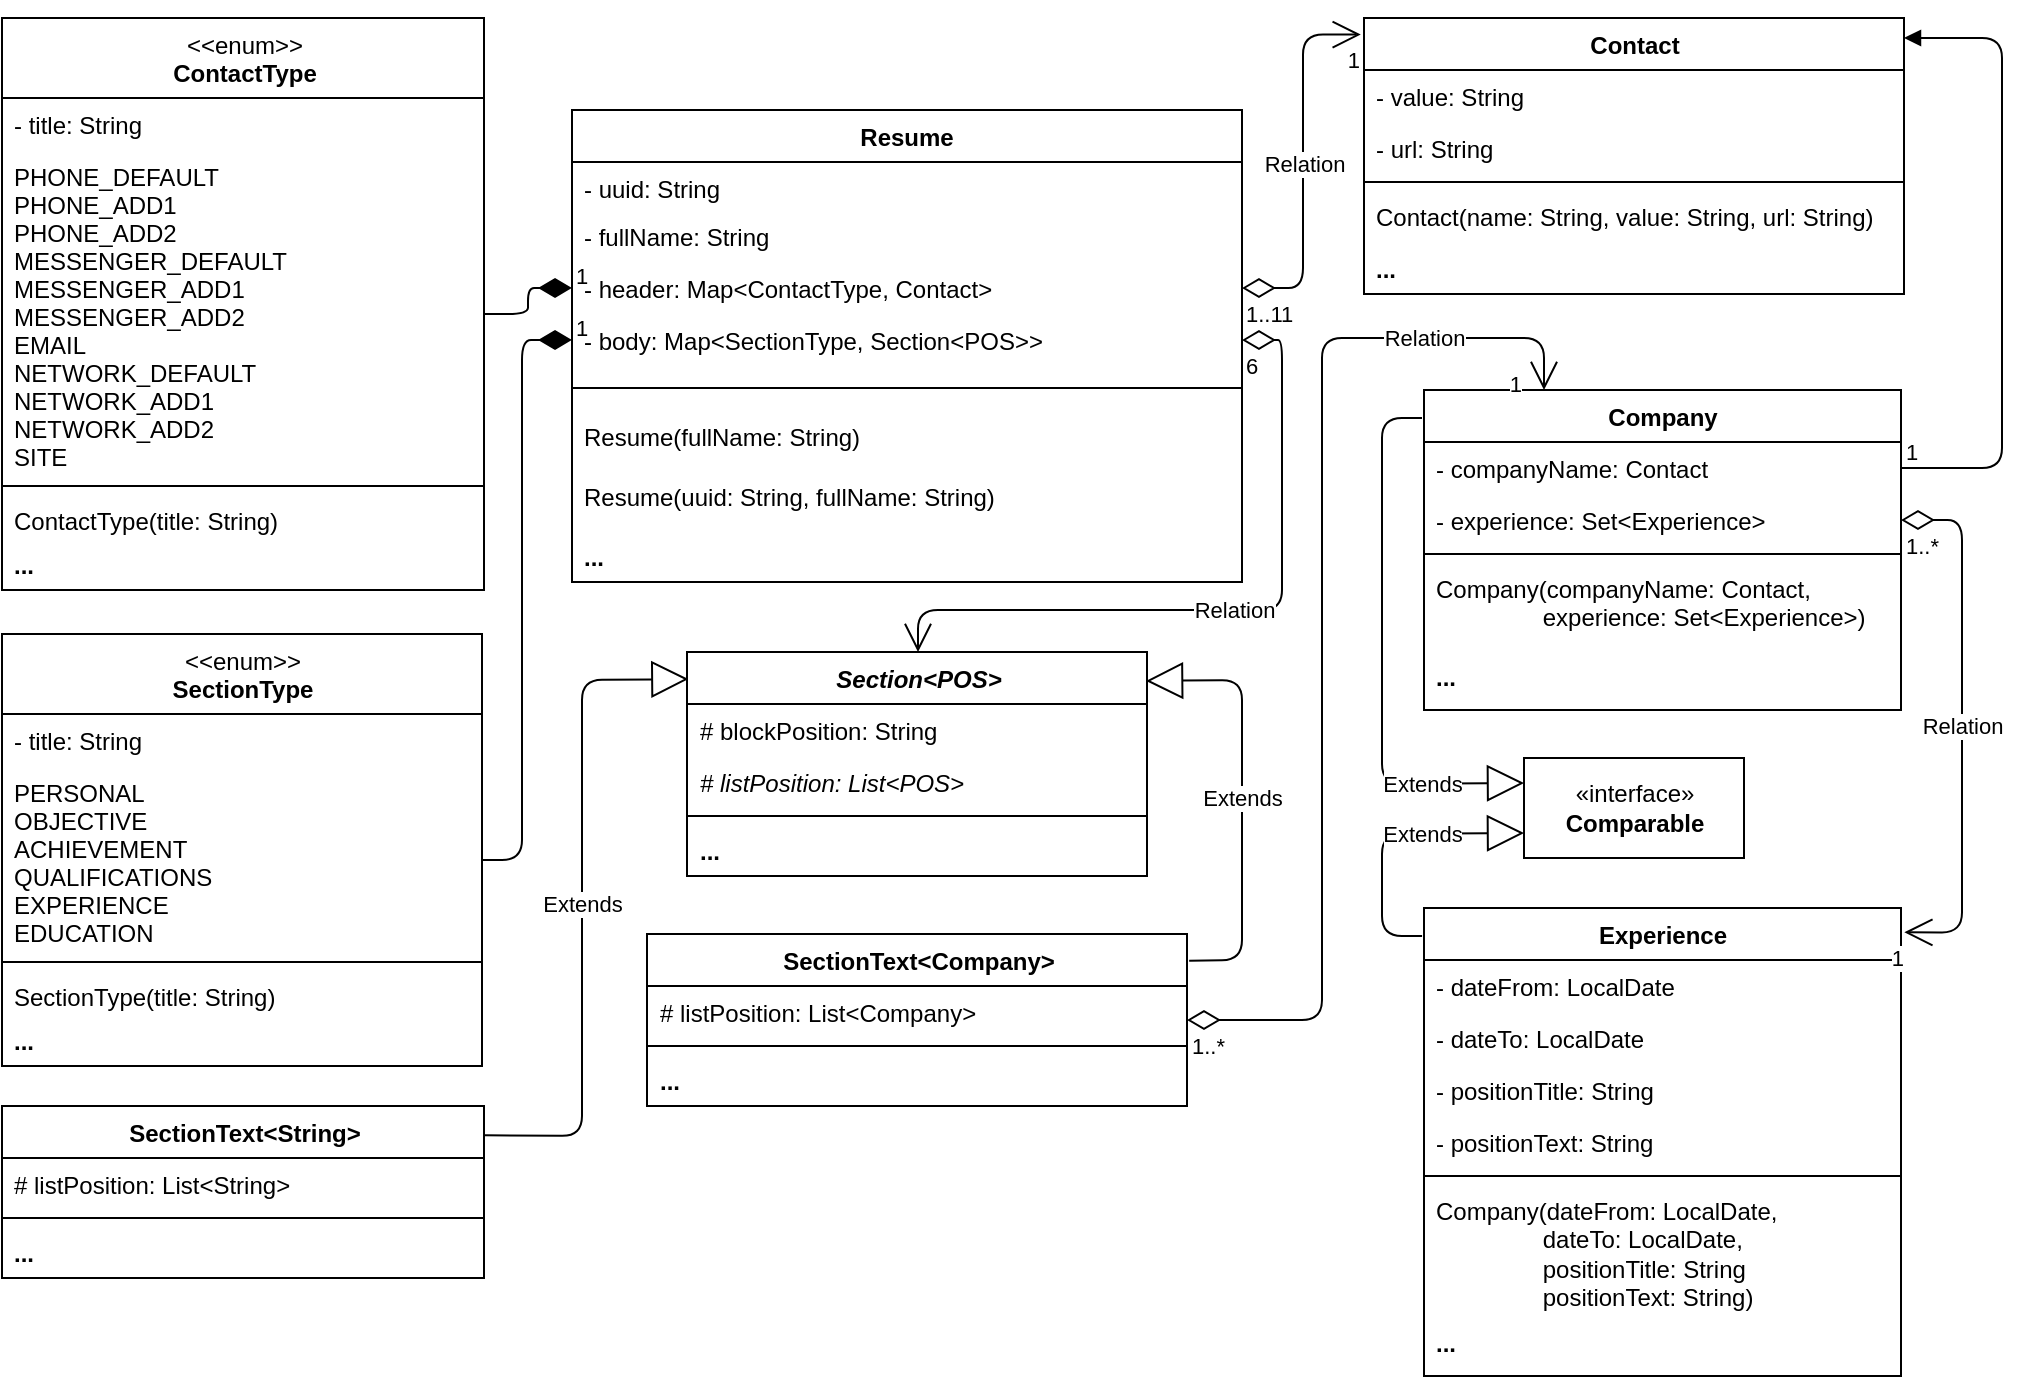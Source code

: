 <mxfile version="15.8.5" type="device"><diagram id="C5RBs43oDa-KdzZeNtuy" name="ModelResume"><mxGraphModel dx="964" dy="587" grid="1" gridSize="10" guides="1" tooltips="1" connect="1" arrows="1" fold="1" page="1" pageScale="1" pageWidth="1169" pageHeight="827" background="none" math="0" shadow="0"><root><mxCell id="WIyWlLk6GJQsqaUBKTNV-0"/><mxCell id="WIyWlLk6GJQsqaUBKTNV-1" parent="WIyWlLk6GJQsqaUBKTNV-0"/><mxCell id="dTCALStiIMGlmmFK-H2M-1" value="Resume" style="swimlane;fontStyle=1;align=center;verticalAlign=top;childLayout=stackLayout;horizontal=1;startSize=26;horizontalStack=0;resizeParent=1;resizeParentMax=0;resizeLast=0;collapsible=1;marginBottom=0;" parent="WIyWlLk6GJQsqaUBKTNV-1" vertex="1"><mxGeometry x="365" y="76" width="335" height="236" as="geometry"><mxRectangle x="90" y="280" width="80" height="26" as="alternateBounds"/></mxGeometry></mxCell><mxCell id="dTCALStiIMGlmmFK-H2M-2" value="- uuid: String&#10;&#10;" style="text;strokeColor=none;fillColor=none;align=left;verticalAlign=top;spacingLeft=4;spacingRight=4;overflow=hidden;rotatable=0;points=[[0,0.5],[1,0.5]];portConstraint=eastwest;" parent="dTCALStiIMGlmmFK-H2M-1" vertex="1"><mxGeometry y="26" width="335" height="24" as="geometry"/></mxCell><mxCell id="dTCALStiIMGlmmFK-H2M-10" value="- fullName: String" style="text;strokeColor=none;fillColor=none;align=left;verticalAlign=top;spacingLeft=4;spacingRight=4;overflow=hidden;rotatable=0;points=[[0,0.5],[1,0.5]];portConstraint=eastwest;" parent="dTCALStiIMGlmmFK-H2M-1" vertex="1"><mxGeometry y="50" width="335" height="26" as="geometry"/></mxCell><mxCell id="dTCALStiIMGlmmFK-H2M-12" value="- header: Map&lt;ContactType, Contact&gt;" style="text;strokeColor=none;fillColor=none;align=left;verticalAlign=top;spacingLeft=4;spacingRight=4;overflow=hidden;rotatable=0;points=[[0,0.5],[1,0.5]];portConstraint=eastwest;" parent="dTCALStiIMGlmmFK-H2M-1" vertex="1"><mxGeometry y="76" width="335" height="26" as="geometry"/></mxCell><mxCell id="dTCALStiIMGlmmFK-H2M-11" value="- body: Map&lt;SectionType, Section&lt;POS&gt;&gt;" style="text;strokeColor=none;fillColor=none;align=left;verticalAlign=top;spacingLeft=4;spacingRight=4;overflow=hidden;rotatable=0;points=[[0,0.5],[1,0.5]];portConstraint=eastwest;" parent="dTCALStiIMGlmmFK-H2M-1" vertex="1"><mxGeometry y="102" width="335" height="26" as="geometry"/></mxCell><mxCell id="dTCALStiIMGlmmFK-H2M-3" value="" style="line;strokeWidth=1;fillColor=none;align=left;verticalAlign=middle;spacingTop=-1;spacingLeft=3;spacingRight=3;rotatable=0;labelPosition=right;points=[];portConstraint=eastwest;" parent="dTCALStiIMGlmmFK-H2M-1" vertex="1"><mxGeometry y="128" width="335" height="22" as="geometry"/></mxCell><mxCell id="dTCALStiIMGlmmFK-H2M-52" value="&lt;div style=&quot;text-align: center&quot;&gt;&lt;span style=&quot;text-align: left&quot;&gt;Resume(fullName: String)&lt;/span&gt;&lt;br&gt;&lt;/div&gt;" style="text;strokeColor=none;fillColor=none;align=left;verticalAlign=top;spacingLeft=4;spacingRight=4;overflow=hidden;rotatable=0;points=[[0,0.5],[1,0.5]];portConstraint=eastwest;html=1;" parent="dTCALStiIMGlmmFK-H2M-1" vertex="1"><mxGeometry y="150" width="335" height="30" as="geometry"/></mxCell><mxCell id="dTCALStiIMGlmmFK-H2M-56" value="&lt;div style=&quot;text-align: center&quot;&gt;&lt;span style=&quot;text-align: left&quot;&gt;Resume(uuid: String, fullName: String)&lt;/span&gt;&lt;br&gt;&lt;/div&gt;" style="text;strokeColor=none;fillColor=none;align=left;verticalAlign=top;spacingLeft=4;spacingRight=4;overflow=hidden;rotatable=0;points=[[0,0.5],[1,0.5]];portConstraint=eastwest;html=1;" parent="dTCALStiIMGlmmFK-H2M-1" vertex="1"><mxGeometry y="180" width="335" height="30" as="geometry"/></mxCell><mxCell id="dTCALStiIMGlmmFK-H2M-69" value="..." style="text;strokeColor=none;fillColor=none;align=left;verticalAlign=top;spacingLeft=4;spacingRight=4;overflow=hidden;rotatable=0;points=[[0,0.5],[1,0.5]];portConstraint=eastwest;fontStyle=1" parent="dTCALStiIMGlmmFK-H2M-1" vertex="1"><mxGeometry y="210" width="335" height="26" as="geometry"/></mxCell><mxCell id="dTCALStiIMGlmmFK-H2M-5" value="Relation" style="endArrow=open;html=1;endSize=12;startArrow=diamondThin;startSize=14;startFill=0;edgeStyle=orthogonalEdgeStyle;rounded=1;strokeColor=default;strokeWidth=1;entryX=-0.006;entryY=0.06;entryDx=0;entryDy=0;entryPerimeter=0;" parent="WIyWlLk6GJQsqaUBKTNV-1" source="dTCALStiIMGlmmFK-H2M-12" target="dTCALStiIMGlmmFK-H2M-65" edge="1"><mxGeometry relative="1" as="geometry"><mxPoint x="720" y="110" as="sourcePoint"/><mxPoint x="880" y="110" as="targetPoint"/></mxGeometry></mxCell><mxCell id="dTCALStiIMGlmmFK-H2M-6" value="1..11" style="edgeLabel;resizable=0;html=1;align=left;verticalAlign=top;" parent="dTCALStiIMGlmmFK-H2M-5" connectable="0" vertex="1"><mxGeometry x="-1" relative="1" as="geometry"/></mxCell><mxCell id="dTCALStiIMGlmmFK-H2M-7" value="1" style="edgeLabel;resizable=0;html=1;align=right;verticalAlign=top;" parent="dTCALStiIMGlmmFK-H2M-5" connectable="0" vertex="1"><mxGeometry x="1" relative="1" as="geometry"/></mxCell><mxCell id="dTCALStiIMGlmmFK-H2M-23" value="&lt;span style=&quot;font-weight: normal&quot;&gt;&amp;lt;&amp;lt;enum&amp;gt;&amp;gt;&lt;/span&gt;&lt;br&gt;ContactType" style="swimlane;fontStyle=1;align=center;verticalAlign=top;childLayout=stackLayout;horizontal=1;startSize=40;horizontalStack=0;resizeParent=1;resizeParentMax=0;resizeLast=0;collapsible=1;marginBottom=0;html=1;" parent="WIyWlLk6GJQsqaUBKTNV-1" vertex="1"><mxGeometry x="80" y="30" width="241" height="286" as="geometry"/></mxCell><mxCell id="dTCALStiIMGlmmFK-H2M-24" value="- title: String" style="text;strokeColor=none;fillColor=none;align=left;verticalAlign=top;spacingLeft=4;spacingRight=4;overflow=hidden;rotatable=0;points=[[0,0.5],[1,0.5]];portConstraint=eastwest;" parent="dTCALStiIMGlmmFK-H2M-23" vertex="1"><mxGeometry y="40" width="241" height="26" as="geometry"/></mxCell><mxCell id="dTCALStiIMGlmmFK-H2M-32" value="PHONE_DEFAULT&#10;PHONE_ADD1&#10;PHONE_ADD2&#10;MESSENGER_DEFAULT&#10;MESSENGER_ADD1&#10;MESSENGER_ADD2&#10;EMAIL&#10;NETWORK_DEFAULT&#10;NETWORK_ADD1&#10;NETWORK_ADD2&#10;SITE" style="text;strokeColor=none;fillColor=none;align=left;verticalAlign=top;spacingLeft=4;spacingRight=4;overflow=hidden;rotatable=0;points=[[0,0.5],[1,0.5]];portConstraint=eastwest;" parent="dTCALStiIMGlmmFK-H2M-23" vertex="1"><mxGeometry y="66" width="241" height="164" as="geometry"/></mxCell><mxCell id="dTCALStiIMGlmmFK-H2M-25" value="" style="line;strokeWidth=1;fillColor=none;align=left;verticalAlign=middle;spacingTop=-1;spacingLeft=3;spacingRight=3;rotatable=0;labelPosition=right;points=[];portConstraint=eastwest;" parent="dTCALStiIMGlmmFK-H2M-23" vertex="1"><mxGeometry y="230" width="241" height="8" as="geometry"/></mxCell><mxCell id="dTCALStiIMGlmmFK-H2M-35" value="Contact&lt;span&gt;Type(title: String)&lt;/span&gt;" style="text;strokeColor=none;fillColor=none;align=left;verticalAlign=top;spacingLeft=4;spacingRight=4;overflow=hidden;rotatable=0;points=[[0,0.5],[1,0.5]];portConstraint=eastwest;html=1;" parent="dTCALStiIMGlmmFK-H2M-23" vertex="1"><mxGeometry y="238" width="241" height="22" as="geometry"/></mxCell><mxCell id="dTCALStiIMGlmmFK-H2M-36" value="..." style="text;strokeColor=none;fillColor=none;align=left;verticalAlign=top;spacingLeft=4;spacingRight=4;overflow=hidden;rotatable=0;points=[[0,0.5],[1,0.5]];portConstraint=eastwest;fontStyle=1" parent="dTCALStiIMGlmmFK-H2M-23" vertex="1"><mxGeometry y="260" width="241" height="26" as="geometry"/></mxCell><mxCell id="dTCALStiIMGlmmFK-H2M-37" value="&lt;span style=&quot;font-weight: normal&quot;&gt;&amp;lt;&amp;lt;enum&amp;gt;&amp;gt;&lt;/span&gt;&lt;br&gt;SectionType" style="swimlane;fontStyle=1;align=center;verticalAlign=top;childLayout=stackLayout;horizontal=1;startSize=40;horizontalStack=0;resizeParent=1;resizeParentMax=0;resizeLast=0;collapsible=1;marginBottom=0;html=1;" parent="WIyWlLk6GJQsqaUBKTNV-1" vertex="1"><mxGeometry x="80" y="338" width="240" height="216" as="geometry"/></mxCell><mxCell id="dTCALStiIMGlmmFK-H2M-38" value="- title: String" style="text;strokeColor=none;fillColor=none;align=left;verticalAlign=top;spacingLeft=4;spacingRight=4;overflow=hidden;rotatable=0;points=[[0,0.5],[1,0.5]];portConstraint=eastwest;" parent="dTCALStiIMGlmmFK-H2M-37" vertex="1"><mxGeometry y="40" width="240" height="26" as="geometry"/></mxCell><mxCell id="dTCALStiIMGlmmFK-H2M-39" value="PERSONAL&#10;OBJECTIVE&#10;ACHIEVEMENT&#10;QUALIFICATIONS&#10;EXPERIENCE&#10;EDUCATION" style="text;strokeColor=none;fillColor=none;align=left;verticalAlign=top;spacingLeft=4;spacingRight=4;overflow=hidden;rotatable=0;points=[[0,0.5],[1,0.5]];portConstraint=eastwest;" parent="dTCALStiIMGlmmFK-H2M-37" vertex="1"><mxGeometry y="66" width="240" height="94" as="geometry"/></mxCell><mxCell id="dTCALStiIMGlmmFK-H2M-40" value="" style="line;strokeWidth=1;fillColor=none;align=left;verticalAlign=middle;spacingTop=-1;spacingLeft=3;spacingRight=3;rotatable=0;labelPosition=right;points=[];portConstraint=eastwest;" parent="dTCALStiIMGlmmFK-H2M-37" vertex="1"><mxGeometry y="160" width="240" height="8" as="geometry"/></mxCell><mxCell id="dTCALStiIMGlmmFK-H2M-42" value="&lt;div style=&quot;text-align: center&quot;&gt;&lt;span style=&quot;text-align: left&quot;&gt;SectionType(title: String)&lt;/span&gt;&lt;br&gt;&lt;/div&gt;" style="text;strokeColor=none;fillColor=none;align=left;verticalAlign=top;spacingLeft=4;spacingRight=4;overflow=hidden;rotatable=0;points=[[0,0.5],[1,0.5]];portConstraint=eastwest;html=1;" parent="dTCALStiIMGlmmFK-H2M-37" vertex="1"><mxGeometry y="168" width="240" height="22" as="geometry"/></mxCell><mxCell id="dTCALStiIMGlmmFK-H2M-44" value="..." style="text;strokeColor=none;fillColor=none;align=left;verticalAlign=top;spacingLeft=4;spacingRight=4;overflow=hidden;rotatable=0;points=[[0,0.5],[1,0.5]];portConstraint=eastwest;fontStyle=1" parent="dTCALStiIMGlmmFK-H2M-37" vertex="1"><mxGeometry y="190" width="240" height="26" as="geometry"/></mxCell><mxCell id="dTCALStiIMGlmmFK-H2M-45" value="1" style="endArrow=none;html=1;endSize=12;startArrow=diamondThin;startSize=14;startFill=1;edgeStyle=orthogonalEdgeStyle;align=left;verticalAlign=bottom;rounded=1;strokeColor=default;strokeWidth=1;exitX=0;exitY=0.5;exitDx=0;exitDy=0;endFill=0;" parent="WIyWlLk6GJQsqaUBKTNV-1" source="dTCALStiIMGlmmFK-H2M-11" target="dTCALStiIMGlmmFK-H2M-39" edge="1"><mxGeometry x="-1" y="3" relative="1" as="geometry"><mxPoint x="365" y="409" as="sourcePoint"/><mxPoint x="240" y="510" as="targetPoint"/><Array as="points"><mxPoint x="340" y="191"/><mxPoint x="340" y="451"/></Array></mxGeometry></mxCell><mxCell id="dTCALStiIMGlmmFK-H2M-47" value="1" style="endArrow=none;html=1;endSize=12;startArrow=diamondThin;startSize=14;startFill=1;edgeStyle=orthogonalEdgeStyle;align=left;verticalAlign=bottom;rounded=1;strokeColor=default;strokeWidth=1;exitX=0;exitY=0.5;exitDx=0;exitDy=0;entryX=1;entryY=0.5;entryDx=0;entryDy=0;endFill=0;" parent="WIyWlLk6GJQsqaUBKTNV-1" source="dTCALStiIMGlmmFK-H2M-12" target="dTCALStiIMGlmmFK-H2M-32" edge="1"><mxGeometry x="-1" y="3" relative="1" as="geometry"><mxPoint x="365" y="120" as="sourcePoint"/><mxPoint x="310" y="180" as="targetPoint"/></mxGeometry></mxCell><mxCell id="dTCALStiIMGlmmFK-H2M-59" value="Relation" style="endArrow=open;html=1;endSize=12;startArrow=diamondThin;startSize=14;startFill=0;edgeStyle=orthogonalEdgeStyle;rounded=1;strokeColor=default;strokeWidth=1;exitX=1;exitY=0.5;exitDx=0;exitDy=0;" parent="WIyWlLk6GJQsqaUBKTNV-1" source="dTCALStiIMGlmmFK-H2M-11" target="dTCALStiIMGlmmFK-H2M-96" edge="1"><mxGeometry relative="1" as="geometry"><mxPoint x="700" y="180" as="sourcePoint"/><mxPoint x="640" y="358" as="targetPoint"/><Array as="points"><mxPoint x="720" y="191"/><mxPoint x="720" y="326"/><mxPoint x="538" y="326"/></Array></mxGeometry></mxCell><mxCell id="dTCALStiIMGlmmFK-H2M-60" value="6" style="edgeLabel;resizable=0;html=1;align=left;verticalAlign=top;" parent="dTCALStiIMGlmmFK-H2M-59" connectable="0" vertex="1"><mxGeometry x="-1" relative="1" as="geometry"/></mxCell><mxCell id="dTCALStiIMGlmmFK-H2M-61" value="1" style="edgeLabel;resizable=0;html=1;align=right;verticalAlign=top;" parent="dTCALStiIMGlmmFK-H2M-59" connectable="0" vertex="1"><mxGeometry x="1" relative="1" as="geometry"/></mxCell><mxCell id="dTCALStiIMGlmmFK-H2M-65" value="Contact" style="swimlane;fontStyle=1;align=center;verticalAlign=top;childLayout=stackLayout;horizontal=1;startSize=26;horizontalStack=0;resizeParent=1;resizeParentMax=0;resizeLast=0;collapsible=1;marginBottom=0;strokeColor=default;html=1;" parent="WIyWlLk6GJQsqaUBKTNV-1" vertex="1"><mxGeometry x="761" y="30" width="270" height="138" as="geometry"/></mxCell><mxCell id="dTCALStiIMGlmmFK-H2M-70" value="- value: String" style="text;strokeColor=none;fillColor=none;align=left;verticalAlign=top;spacingLeft=4;spacingRight=4;overflow=hidden;rotatable=0;points=[[0,0.5],[1,0.5]];portConstraint=eastwest;html=1;" parent="dTCALStiIMGlmmFK-H2M-65" vertex="1"><mxGeometry y="26" width="270" height="26" as="geometry"/></mxCell><mxCell id="dTCALStiIMGlmmFK-H2M-71" value="- url: String" style="text;strokeColor=none;fillColor=none;align=left;verticalAlign=top;spacingLeft=4;spacingRight=4;overflow=hidden;rotatable=0;points=[[0,0.5],[1,0.5]];portConstraint=eastwest;html=1;" parent="dTCALStiIMGlmmFK-H2M-65" vertex="1"><mxGeometry y="52" width="270" height="26" as="geometry"/></mxCell><mxCell id="dTCALStiIMGlmmFK-H2M-67" value="" style="line;strokeWidth=1;fillColor=none;align=left;verticalAlign=middle;spacingTop=-1;spacingLeft=3;spacingRight=3;rotatable=0;labelPosition=right;points=[];portConstraint=eastwest;html=1;" parent="dTCALStiIMGlmmFK-H2M-65" vertex="1"><mxGeometry y="78" width="270" height="8" as="geometry"/></mxCell><mxCell id="dTCALStiIMGlmmFK-H2M-68" value="Contact(name: String, value: String, url: String)" style="text;strokeColor=none;fillColor=none;align=left;verticalAlign=top;spacingLeft=4;spacingRight=4;overflow=hidden;rotatable=0;points=[[0,0.5],[1,0.5]];portConstraint=eastwest;html=1;" parent="dTCALStiIMGlmmFK-H2M-65" vertex="1"><mxGeometry y="86" width="270" height="26" as="geometry"/></mxCell><mxCell id="dTCALStiIMGlmmFK-H2M-75" value="&lt;b&gt;...&lt;/b&gt;" style="text;strokeColor=none;fillColor=none;align=left;verticalAlign=top;spacingLeft=4;spacingRight=4;overflow=hidden;rotatable=0;points=[[0,0.5],[1,0.5]];portConstraint=eastwest;html=1;" parent="dTCALStiIMGlmmFK-H2M-65" vertex="1"><mxGeometry y="112" width="270" height="26" as="geometry"/></mxCell><mxCell id="dTCALStiIMGlmmFK-H2M-82" value="SectionText&amp;lt;String&amp;gt;" style="swimlane;fontStyle=1;align=center;verticalAlign=top;childLayout=stackLayout;horizontal=1;startSize=26;horizontalStack=0;resizeParent=1;resizeParentMax=0;resizeLast=0;collapsible=1;marginBottom=0;strokeColor=default;html=1;" parent="WIyWlLk6GJQsqaUBKTNV-1" vertex="1"><mxGeometry x="80" y="574" width="241" height="86" as="geometry"/></mxCell><mxCell id="dTCALStiIMGlmmFK-H2M-86" value="# listPosition: List&amp;lt;String&amp;gt;" style="text;strokeColor=none;fillColor=none;align=left;verticalAlign=top;spacingLeft=4;spacingRight=4;overflow=hidden;rotatable=0;points=[[0,0.5],[1,0.5]];portConstraint=eastwest;html=1;" parent="dTCALStiIMGlmmFK-H2M-82" vertex="1"><mxGeometry y="26" width="241" height="26" as="geometry"/></mxCell><mxCell id="dTCALStiIMGlmmFK-H2M-84" value="" style="line;strokeWidth=1;fillColor=none;align=left;verticalAlign=middle;spacingTop=-1;spacingLeft=3;spacingRight=3;rotatable=0;labelPosition=right;points=[];portConstraint=eastwest;html=1;" parent="dTCALStiIMGlmmFK-H2M-82" vertex="1"><mxGeometry y="52" width="241" height="8" as="geometry"/></mxCell><mxCell id="dTCALStiIMGlmmFK-H2M-87" value="&lt;b&gt;...&lt;/b&gt;" style="text;strokeColor=none;fillColor=none;align=left;verticalAlign=top;spacingLeft=4;spacingRight=4;overflow=hidden;rotatable=0;points=[[0,0.5],[1,0.5]];portConstraint=eastwest;html=1;" parent="dTCALStiIMGlmmFK-H2M-82" vertex="1"><mxGeometry y="60" width="241" height="26" as="geometry"/></mxCell><mxCell id="dTCALStiIMGlmmFK-H2M-90" value="Extends" style="endArrow=block;endSize=16;endFill=0;html=1;rounded=1;strokeColor=default;strokeWidth=1;exitX=1.002;exitY=0.17;exitDx=0;exitDy=0;exitPerimeter=0;entryX=0.003;entryY=0.121;entryDx=0;entryDy=0;entryPerimeter=0;" parent="WIyWlLk6GJQsqaUBKTNV-1" source="dTCALStiIMGlmmFK-H2M-82" target="dTCALStiIMGlmmFK-H2M-96" edge="1"><mxGeometry width="160" relative="1" as="geometry"><mxPoint x="340" y="620" as="sourcePoint"/><mxPoint x="480" y="531.5" as="targetPoint"/><Array as="points"><mxPoint x="370" y="589"/><mxPoint x="370" y="361"/></Array></mxGeometry></mxCell><mxCell id="dTCALStiIMGlmmFK-H2M-96" value="&lt;i&gt;Section&amp;lt;POS&amp;gt;&lt;/i&gt;" style="swimlane;fontStyle=1;align=center;verticalAlign=top;childLayout=stackLayout;horizontal=1;startSize=26;horizontalStack=0;resizeParent=1;resizeParentMax=0;resizeLast=0;collapsible=1;marginBottom=0;strokeColor=default;html=1;" parent="WIyWlLk6GJQsqaUBKTNV-1" vertex="1"><mxGeometry x="422.5" y="347" width="230" height="112" as="geometry"/></mxCell><mxCell id="dTCALStiIMGlmmFK-H2M-97" value="# blockPosition: String" style="text;strokeColor=none;fillColor=none;align=left;verticalAlign=top;spacingLeft=4;spacingRight=4;overflow=hidden;rotatable=0;points=[[0,0.5],[1,0.5]];portConstraint=eastwest;html=1;" parent="dTCALStiIMGlmmFK-H2M-96" vertex="1"><mxGeometry y="26" width="230" height="26" as="geometry"/></mxCell><mxCell id="dTCALStiIMGlmmFK-H2M-98" value="&lt;i&gt;# listPosition: List&amp;lt;POS&amp;gt;&lt;/i&gt;" style="text;strokeColor=none;fillColor=none;align=left;verticalAlign=top;spacingLeft=4;spacingRight=4;overflow=hidden;rotatable=0;points=[[0,0.5],[1,0.5]];portConstraint=eastwest;html=1;" parent="dTCALStiIMGlmmFK-H2M-96" vertex="1"><mxGeometry y="52" width="230" height="26" as="geometry"/></mxCell><mxCell id="dTCALStiIMGlmmFK-H2M-99" value="" style="line;strokeWidth=1;fillColor=none;align=left;verticalAlign=middle;spacingTop=-1;spacingLeft=3;spacingRight=3;rotatable=0;labelPosition=right;points=[];portConstraint=eastwest;html=1;" parent="dTCALStiIMGlmmFK-H2M-96" vertex="1"><mxGeometry y="78" width="230" height="8" as="geometry"/></mxCell><mxCell id="dTCALStiIMGlmmFK-H2M-103" value="&lt;b&gt;...&lt;/b&gt;" style="text;strokeColor=none;fillColor=none;align=left;verticalAlign=top;spacingLeft=4;spacingRight=4;overflow=hidden;rotatable=0;points=[[0,0.5],[1,0.5]];portConstraint=eastwest;html=1;" parent="dTCALStiIMGlmmFK-H2M-96" vertex="1"><mxGeometry y="86" width="230" height="26" as="geometry"/></mxCell><mxCell id="dTCALStiIMGlmmFK-H2M-104" value="SectionText&amp;lt;Company&amp;gt;" style="swimlane;fontStyle=1;align=center;verticalAlign=top;childLayout=stackLayout;horizontal=1;startSize=26;horizontalStack=0;resizeParent=1;resizeParentMax=0;resizeLast=0;collapsible=1;marginBottom=0;strokeColor=default;html=1;" parent="WIyWlLk6GJQsqaUBKTNV-1" vertex="1"><mxGeometry x="402.5" y="488" width="270" height="86" as="geometry"/></mxCell><mxCell id="dTCALStiIMGlmmFK-H2M-105" value="# listPosition: List&amp;lt;Company&amp;gt;" style="text;strokeColor=none;fillColor=none;align=left;verticalAlign=top;spacingLeft=4;spacingRight=4;overflow=hidden;rotatable=0;points=[[0,0.5],[1,0.5]];portConstraint=eastwest;html=1;" parent="dTCALStiIMGlmmFK-H2M-104" vertex="1"><mxGeometry y="26" width="270" height="26" as="geometry"/></mxCell><mxCell id="dTCALStiIMGlmmFK-H2M-106" value="" style="line;strokeWidth=1;fillColor=none;align=left;verticalAlign=middle;spacingTop=-1;spacingLeft=3;spacingRight=3;rotatable=0;labelPosition=right;points=[];portConstraint=eastwest;html=1;" parent="dTCALStiIMGlmmFK-H2M-104" vertex="1"><mxGeometry y="52" width="270" height="8" as="geometry"/></mxCell><mxCell id="dTCALStiIMGlmmFK-H2M-108" value="&lt;b&gt;...&lt;/b&gt;" style="text;strokeColor=none;fillColor=none;align=left;verticalAlign=top;spacingLeft=4;spacingRight=4;overflow=hidden;rotatable=0;points=[[0,0.5],[1,0.5]];portConstraint=eastwest;html=1;" parent="dTCALStiIMGlmmFK-H2M-104" vertex="1"><mxGeometry y="60" width="270" height="26" as="geometry"/></mxCell><mxCell id="dTCALStiIMGlmmFK-H2M-109" value="Extends" style="endArrow=block;endSize=16;endFill=0;html=1;rounded=1;strokeColor=default;strokeWidth=1;entryX=0.998;entryY=0.129;entryDx=0;entryDy=0;entryPerimeter=0;exitX=1.004;exitY=0.156;exitDx=0;exitDy=0;exitPerimeter=0;" parent="WIyWlLk6GJQsqaUBKTNV-1" source="dTCALStiIMGlmmFK-H2M-104" target="dTCALStiIMGlmmFK-H2M-96" edge="1"><mxGeometry width="160" relative="1" as="geometry"><mxPoint x="709.996" y="725.576" as="sourcePoint"/><mxPoint x="814.07" y="670.0" as="targetPoint"/><Array as="points"><mxPoint x="700" y="501"/><mxPoint x="700" y="361"/></Array></mxGeometry></mxCell><mxCell id="dTCALStiIMGlmmFK-H2M-110" value="Company" style="swimlane;fontStyle=1;align=center;verticalAlign=top;childLayout=stackLayout;horizontal=1;startSize=26;horizontalStack=0;resizeParent=1;resizeParentMax=0;resizeLast=0;collapsible=1;marginBottom=0;strokeColor=default;html=1;" parent="WIyWlLk6GJQsqaUBKTNV-1" vertex="1"><mxGeometry x="791" y="216" width="238.5" height="160" as="geometry"/></mxCell><mxCell id="dTCALStiIMGlmmFK-H2M-111" value="- companyName: Contact" style="text;strokeColor=none;fillColor=none;align=left;verticalAlign=top;spacingLeft=4;spacingRight=4;overflow=hidden;rotatable=0;points=[[0,0.5],[1,0.5]];portConstraint=eastwest;html=1;" parent="dTCALStiIMGlmmFK-H2M-110" vertex="1"><mxGeometry y="26" width="238.5" height="26" as="geometry"/></mxCell><mxCell id="dTCALStiIMGlmmFK-H2M-118" value="- experience: Set&amp;lt;Experience&amp;gt;" style="text;strokeColor=none;fillColor=none;align=left;verticalAlign=top;spacingLeft=4;spacingRight=4;overflow=hidden;rotatable=0;points=[[0,0.5],[1,0.5]];portConstraint=eastwest;html=1;" parent="dTCALStiIMGlmmFK-H2M-110" vertex="1"><mxGeometry y="52" width="238.5" height="26" as="geometry"/></mxCell><mxCell id="dTCALStiIMGlmmFK-H2M-112" value="" style="line;strokeWidth=1;fillColor=none;align=left;verticalAlign=middle;spacingTop=-1;spacingLeft=3;spacingRight=3;rotatable=0;labelPosition=right;points=[];portConstraint=eastwest;html=1;" parent="dTCALStiIMGlmmFK-H2M-110" vertex="1"><mxGeometry y="78" width="238.5" height="8" as="geometry"/></mxCell><mxCell id="dTCALStiIMGlmmFK-H2M-113" value="Company(companyName: Contact,&lt;br&gt;&lt;span style=&quot;white-space: pre&quot;&gt;&#9;&lt;/span&gt;&lt;span style=&quot;white-space: pre&quot;&gt;&#9;&lt;/span&gt;experience: Set&amp;lt;Experience&amp;gt;)" style="text;strokeColor=none;fillColor=none;align=left;verticalAlign=top;spacingLeft=4;spacingRight=4;overflow=hidden;rotatable=0;points=[[0,0.5],[1,0.5]];portConstraint=eastwest;html=1;" parent="dTCALStiIMGlmmFK-H2M-110" vertex="1"><mxGeometry y="86" width="238.5" height="44" as="geometry"/></mxCell><mxCell id="dTCALStiIMGlmmFK-H2M-131" value="&lt;b&gt;...&lt;/b&gt;" style="text;strokeColor=none;fillColor=none;align=left;verticalAlign=top;spacingLeft=4;spacingRight=4;overflow=hidden;rotatable=0;points=[[0,0.5],[1,0.5]];portConstraint=eastwest;html=1;" parent="dTCALStiIMGlmmFK-H2M-110" vertex="1"><mxGeometry y="130" width="238.5" height="30" as="geometry"/></mxCell><mxCell id="dTCALStiIMGlmmFK-H2M-116" value="" style="endArrow=block;endFill=1;html=1;edgeStyle=orthogonalEdgeStyle;align=left;verticalAlign=top;rounded=1;strokeColor=default;strokeWidth=1;exitX=1;exitY=0.5;exitDx=0;exitDy=0;" parent="WIyWlLk6GJQsqaUBKTNV-1" source="dTCALStiIMGlmmFK-H2M-111" target="dTCALStiIMGlmmFK-H2M-65" edge="1"><mxGeometry x="-1" relative="1" as="geometry"><mxPoint x="1020" y="240" as="sourcePoint"/><mxPoint x="1190" y="250" as="targetPoint"/><Array as="points"><mxPoint x="1080" y="255"/><mxPoint x="1080" y="40"/></Array></mxGeometry></mxCell><mxCell id="dTCALStiIMGlmmFK-H2M-117" value="1" style="edgeLabel;resizable=0;html=1;align=left;verticalAlign=bottom;strokeColor=default;" parent="dTCALStiIMGlmmFK-H2M-116" connectable="0" vertex="1"><mxGeometry x="-1" relative="1" as="geometry"/></mxCell><mxCell id="dTCALStiIMGlmmFK-H2M-119" value="Relation" style="endArrow=open;html=1;endSize=12;startArrow=diamondThin;startSize=14;startFill=0;edgeStyle=orthogonalEdgeStyle;rounded=1;strokeColor=default;strokeWidth=1;" parent="WIyWlLk6GJQsqaUBKTNV-1" source="dTCALStiIMGlmmFK-H2M-104" edge="1"><mxGeometry x="0.681" relative="1" as="geometry"><mxPoint x="1050" y="609" as="sourcePoint"/><mxPoint x="851" y="216" as="targetPoint"/><Array as="points"><mxPoint x="740" y="531"/><mxPoint x="740" y="190"/><mxPoint x="851" y="190"/></Array><mxPoint x="1" as="offset"/></mxGeometry></mxCell><mxCell id="dTCALStiIMGlmmFK-H2M-120" value="1..*" style="edgeLabel;resizable=0;html=1;align=left;verticalAlign=top;" parent="dTCALStiIMGlmmFK-H2M-119" connectable="0" vertex="1"><mxGeometry x="-1" relative="1" as="geometry"/></mxCell><mxCell id="dTCALStiIMGlmmFK-H2M-121" value="1" style="edgeLabel;resizable=0;html=1;align=right;verticalAlign=top;" parent="dTCALStiIMGlmmFK-H2M-119" connectable="0" vertex="1"><mxGeometry x="1" relative="1" as="geometry"><mxPoint x="-11" y="-16" as="offset"/></mxGeometry></mxCell><mxCell id="Jql5WIMoICSw8YWrxN4U-2" value="Experience" style="swimlane;fontStyle=1;align=center;verticalAlign=top;childLayout=stackLayout;horizontal=1;startSize=26;horizontalStack=0;resizeParent=1;resizeParentMax=0;resizeLast=0;collapsible=1;marginBottom=0;strokeColor=default;html=1;" vertex="1" parent="WIyWlLk6GJQsqaUBKTNV-1"><mxGeometry x="791" y="475" width="238.5" height="234" as="geometry"/></mxCell><mxCell id="Jql5WIMoICSw8YWrxN4U-4" value="- dateFrom: LocalDate" style="text;strokeColor=none;fillColor=none;align=left;verticalAlign=top;spacingLeft=4;spacingRight=4;overflow=hidden;rotatable=0;points=[[0,0.5],[1,0.5]];portConstraint=eastwest;html=1;" vertex="1" parent="Jql5WIMoICSw8YWrxN4U-2"><mxGeometry y="26" width="238.5" height="26" as="geometry"/></mxCell><mxCell id="Jql5WIMoICSw8YWrxN4U-5" value="- dateTo: LocalDate" style="text;strokeColor=none;fillColor=none;align=left;verticalAlign=top;spacingLeft=4;spacingRight=4;overflow=hidden;rotatable=0;points=[[0,0.5],[1,0.5]];portConstraint=eastwest;html=1;" vertex="1" parent="Jql5WIMoICSw8YWrxN4U-2"><mxGeometry y="52" width="238.5" height="26" as="geometry"/></mxCell><mxCell id="Jql5WIMoICSw8YWrxN4U-6" value="- positionTitle: String" style="text;strokeColor=none;fillColor=none;align=left;verticalAlign=top;spacingLeft=4;spacingRight=4;overflow=hidden;rotatable=0;points=[[0,0.5],[1,0.5]];portConstraint=eastwest;html=1;" vertex="1" parent="Jql5WIMoICSw8YWrxN4U-2"><mxGeometry y="78" width="238.5" height="26" as="geometry"/></mxCell><mxCell id="Jql5WIMoICSw8YWrxN4U-7" value="- positionText: String" style="text;strokeColor=none;fillColor=none;align=left;verticalAlign=top;spacingLeft=4;spacingRight=4;overflow=hidden;rotatable=0;points=[[0,0.5],[1,0.5]];portConstraint=eastwest;html=1;" vertex="1" parent="Jql5WIMoICSw8YWrxN4U-2"><mxGeometry y="104" width="238.5" height="26" as="geometry"/></mxCell><mxCell id="Jql5WIMoICSw8YWrxN4U-8" value="" style="line;strokeWidth=1;fillColor=none;align=left;verticalAlign=middle;spacingTop=-1;spacingLeft=3;spacingRight=3;rotatable=0;labelPosition=right;points=[];portConstraint=eastwest;html=1;" vertex="1" parent="Jql5WIMoICSw8YWrxN4U-2"><mxGeometry y="130" width="238.5" height="8" as="geometry"/></mxCell><mxCell id="Jql5WIMoICSw8YWrxN4U-9" value="Company(dateFrom: LocalDate,&lt;br&gt;&lt;span&gt;&#9;&lt;/span&gt;&lt;span&gt;&#9;&lt;/span&gt;&lt;span&gt;&#9;&lt;/span&gt;&lt;span&gt;&#9;&lt;/span&gt;&lt;span style=&quot;white-space: pre&quot;&gt;&#9;&lt;/span&gt;&lt;span style=&quot;white-space: pre&quot;&gt;&#9;&lt;/span&gt;dateTo: LocalDate,&lt;br&gt;&lt;span&gt;&#9;&lt;/span&gt;&lt;span&gt;&#9;&lt;/span&gt;&lt;span&gt;&#9;&lt;/span&gt;&lt;span&gt;&#9;&lt;/span&gt;&lt;span style=&quot;white-space: pre&quot;&gt;&#9;&lt;/span&gt;&lt;span style=&quot;white-space: pre&quot;&gt;&#9;&lt;/span&gt;positionTitle: String&lt;br&gt;&lt;span&gt;&#9;&lt;/span&gt;&lt;span&gt;&#9;&lt;/span&gt;&lt;span style=&quot;white-space: pre&quot;&gt;&#9;&lt;/span&gt;&lt;span style=&quot;white-space: pre&quot;&gt;&#9;&lt;/span&gt;positionText: String)" style="text;strokeColor=none;fillColor=none;align=left;verticalAlign=top;spacingLeft=4;spacingRight=4;overflow=hidden;rotatable=0;points=[[0,0.5],[1,0.5]];portConstraint=eastwest;html=1;" vertex="1" parent="Jql5WIMoICSw8YWrxN4U-2"><mxGeometry y="138" width="238.5" height="66" as="geometry"/></mxCell><mxCell id="Jql5WIMoICSw8YWrxN4U-10" value="&lt;b&gt;...&lt;/b&gt;" style="text;strokeColor=none;fillColor=none;align=left;verticalAlign=top;spacingLeft=4;spacingRight=4;overflow=hidden;rotatable=0;points=[[0,0.5],[1,0.5]];portConstraint=eastwest;html=1;" vertex="1" parent="Jql5WIMoICSw8YWrxN4U-2"><mxGeometry y="204" width="238.5" height="30" as="geometry"/></mxCell><mxCell id="Jql5WIMoICSw8YWrxN4U-11" value="Relation" style="endArrow=open;html=1;endSize=12;startArrow=diamondThin;startSize=14;startFill=0;edgeStyle=orthogonalEdgeStyle;rounded=1;strokeColor=default;strokeWidth=1;exitX=1;exitY=0.5;exitDx=0;exitDy=0;entryX=1.007;entryY=0.052;entryDx=0;entryDy=0;entryPerimeter=0;" edge="1" parent="WIyWlLk6GJQsqaUBKTNV-1" source="dTCALStiIMGlmmFK-H2M-118" target="Jql5WIMoICSw8YWrxN4U-2"><mxGeometry relative="1" as="geometry"><mxPoint x="1029.5" y="286.72" as="sourcePoint"/><mxPoint x="1020" y="417" as="targetPoint"/><Array as="points"><mxPoint x="1060" y="281"/><mxPoint x="1060" y="487"/></Array></mxGeometry></mxCell><mxCell id="Jql5WIMoICSw8YWrxN4U-12" value="1..*" style="edgeLabel;resizable=0;html=1;align=left;verticalAlign=top;" connectable="0" vertex="1" parent="Jql5WIMoICSw8YWrxN4U-11"><mxGeometry x="-1" relative="1" as="geometry"/></mxCell><mxCell id="Jql5WIMoICSw8YWrxN4U-13" value="1" style="edgeLabel;resizable=0;html=1;align=right;verticalAlign=top;" connectable="0" vertex="1" parent="Jql5WIMoICSw8YWrxN4U-11"><mxGeometry x="1" relative="1" as="geometry"/></mxCell><mxCell id="Jql5WIMoICSw8YWrxN4U-14" value="«interface»&lt;br&gt;&lt;b&gt;Comparable&lt;/b&gt;" style="html=1;" vertex="1" parent="WIyWlLk6GJQsqaUBKTNV-1"><mxGeometry x="841" y="400" width="110" height="50" as="geometry"/></mxCell><mxCell id="Jql5WIMoICSw8YWrxN4U-15" value="Extends" style="endArrow=block;endSize=16;endFill=0;html=1;rounded=1;strokeColor=default;strokeWidth=1;entryX=0;entryY=0.75;entryDx=0;entryDy=0;exitX=-0.004;exitY=0.06;exitDx=0;exitDy=0;exitPerimeter=0;" edge="1" parent="WIyWlLk6GJQsqaUBKTNV-1" source="Jql5WIMoICSw8YWrxN4U-2" target="Jql5WIMoICSw8YWrxN4U-14"><mxGeometry x="0.283" width="160" relative="1" as="geometry"><mxPoint x="790" y="420" as="sourcePoint"/><mxPoint x="713.04" y="611.448" as="targetPoint"/><Array as="points"><mxPoint x="770" y="489"/><mxPoint x="770" y="438"/></Array><mxPoint as="offset"/></mxGeometry></mxCell><mxCell id="Jql5WIMoICSw8YWrxN4U-16" value="Extends" style="endArrow=block;endSize=16;endFill=0;html=1;rounded=1;strokeColor=default;strokeWidth=1;entryX=0;entryY=0.25;entryDx=0;entryDy=0;" edge="1" parent="WIyWlLk6GJQsqaUBKTNV-1" target="Jql5WIMoICSw8YWrxN4U-14"><mxGeometry x="0.628" width="160" relative="1" as="geometry"><mxPoint x="790" y="230" as="sourcePoint"/><mxPoint x="598" y="644.5" as="targetPoint"/><Array as="points"><mxPoint x="770" y="230"/><mxPoint x="770" y="413"/></Array><mxPoint as="offset"/></mxGeometry></mxCell></root></mxGraphModel></diagram></mxfile>